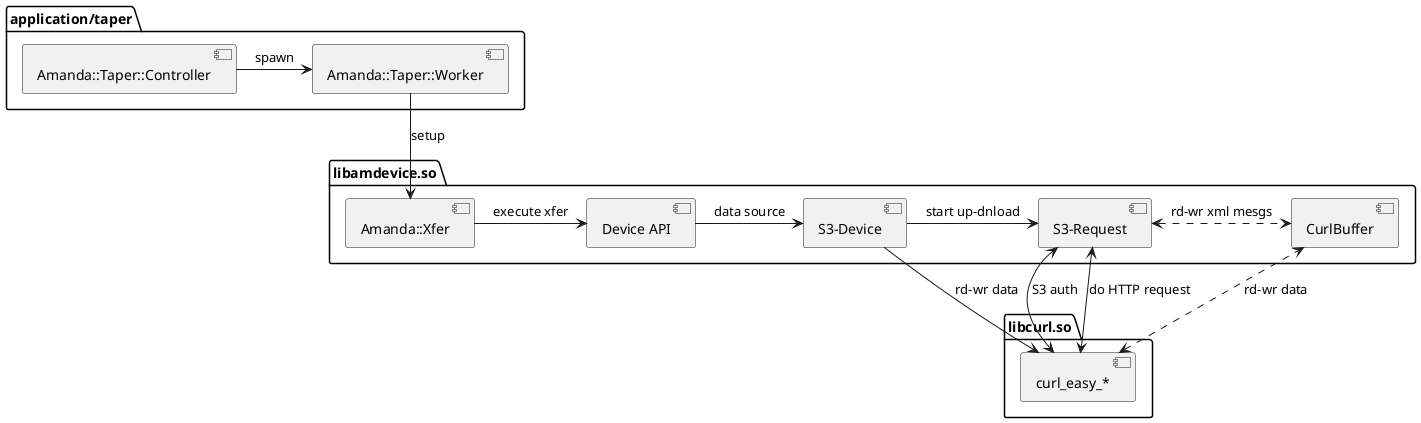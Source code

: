 @startuml

package "application/taper" {
    [Amanda::Taper::Controller] as taper 
    [Amanda::Taper::Worker] as worker
    taper -> worker : spawn
}

package "libcurl.so" {
    [curl_easy_*] as curl
}

package "libamdevice.so" {
    [Amanda::Xfer] as xfer
    [Device API] as api
    [S3-Device] as s3dev
    [S3-Request] as s3
    [CurlBuffer] as s3buf
    worker --> xfer : setup
    xfer -> api : execute xfer
    api -> s3dev : data source
    s3dev --> curl : rd-wr data
    s3dev -> s3 : start up-dnload
    s3 <.> s3buf : rd-wr xml mesgs
    s3 <--> curl : S3 auth
    s3 <--> curl : do HTTP request
    curl <..> s3buf : rd-wr data
}

@enduml

